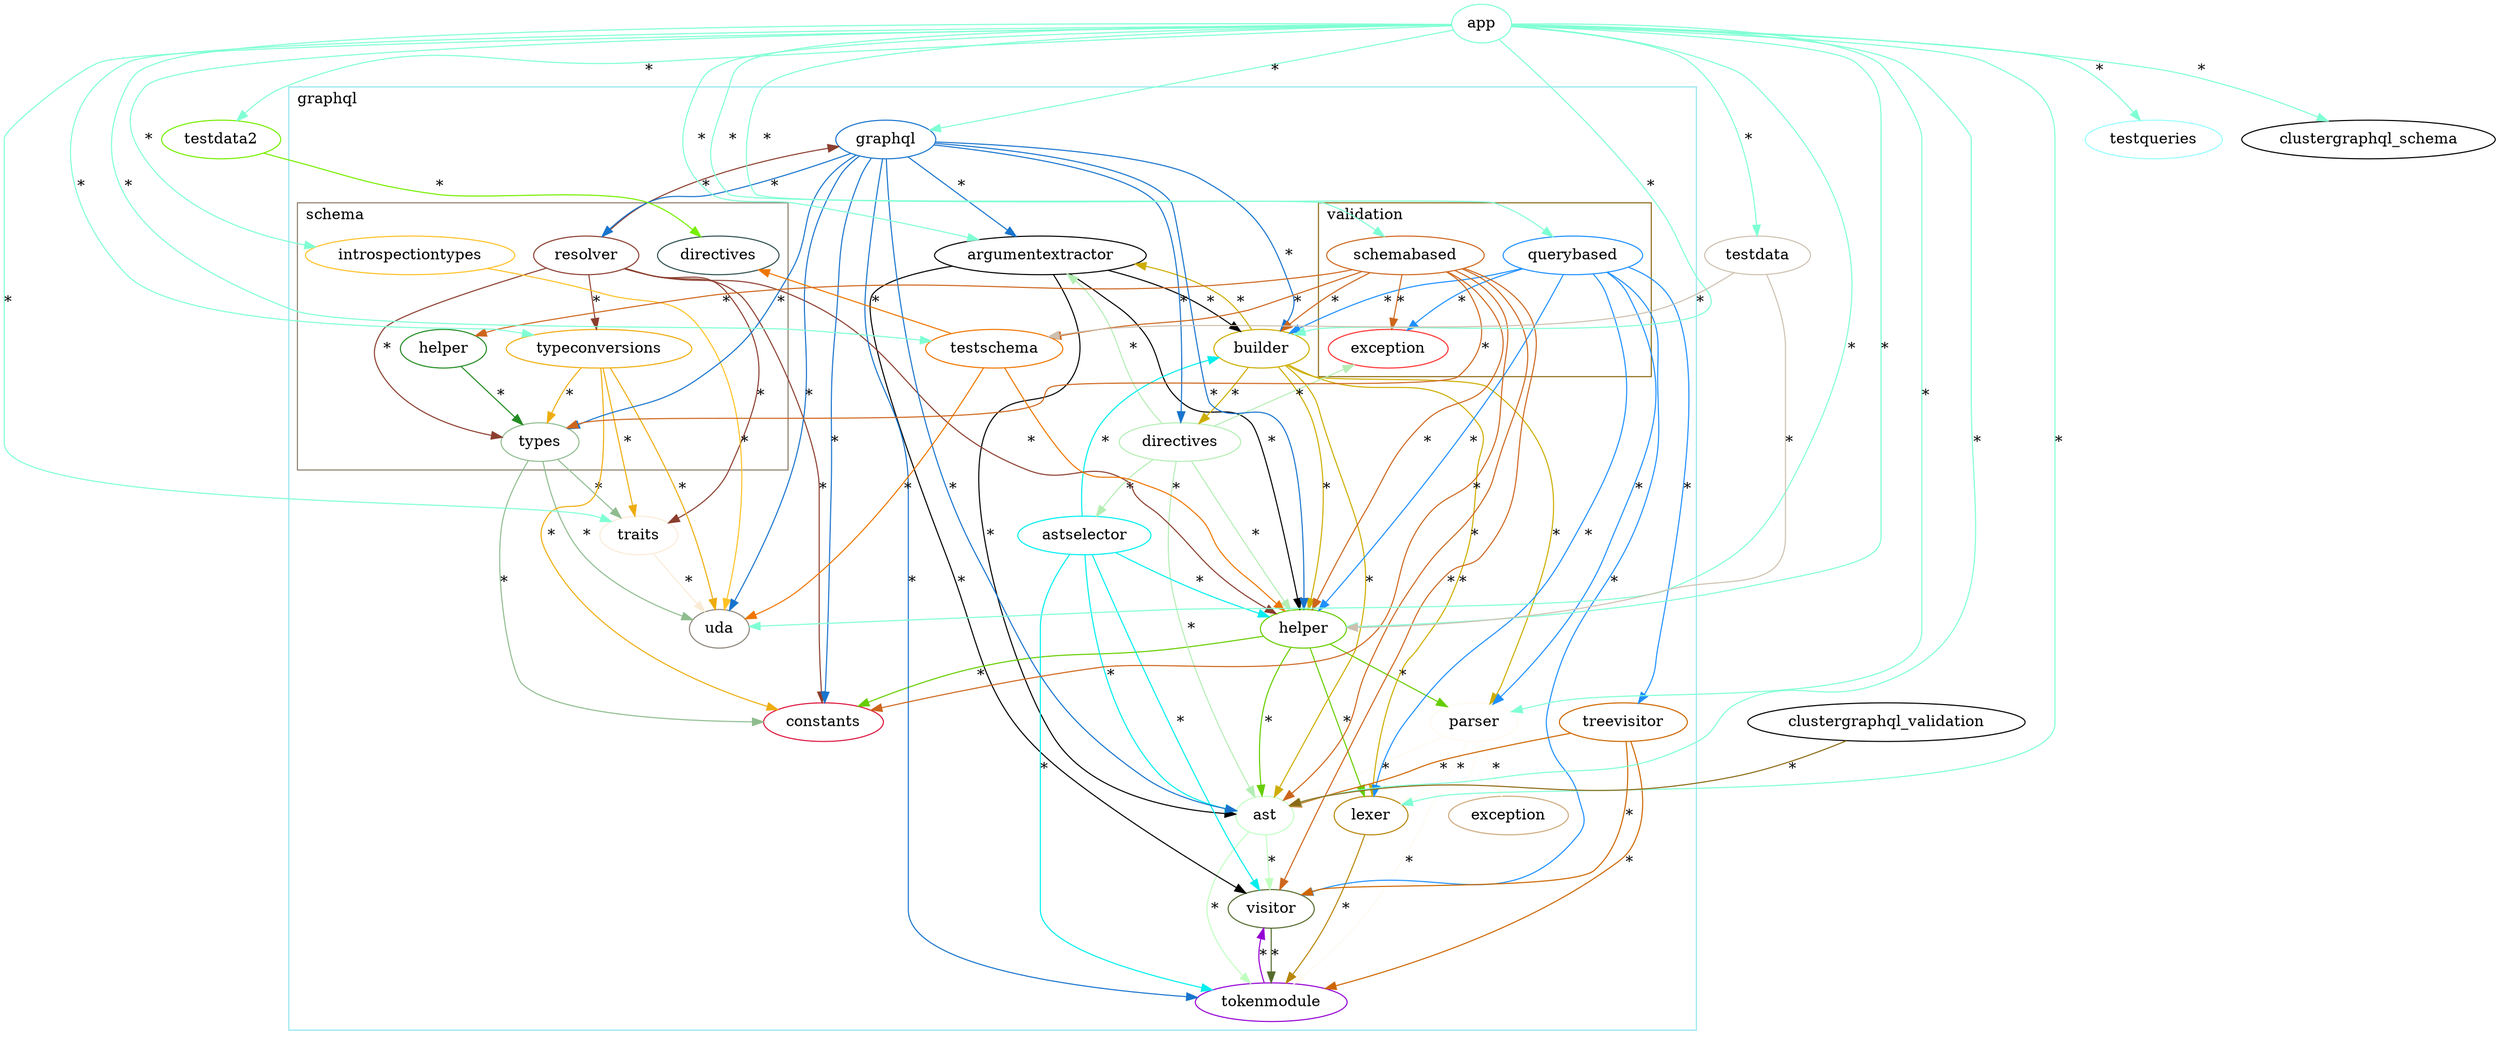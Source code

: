 digraph Deps {
	subgraph clustergraphql {
		rankdir="LR";
		label="graphql";
		labeljust=l;
		color="cadetblue2";
		graphql_visitor [label="visitor",color="darkolivegreen"];
		graphql_tokenmodule [label="tokenmodule",color="darkviolet"];
		graphql_ast [label="ast",color="darkseagreen1"];
		graphql_parser [label="parser",color="floralwhite"];
		graphql_lexer [label="lexer",color="darkgoldenrod"];
		graphql_argumentextractor [label="argumentextractor",color="black"];
		graphql_helper [label="helper",color="chartreuse3"];
		graphql_builder [label="builder",color="gold3"];
		graphql_directives [label="directives",color="darkseagreen2"];
		graphql_astselector [label="astselector",color="cyan2"];
		subgraph clustergraphql_schema {
			rankdir="TB";
			label="schema";
			labeljust=l;
			color="bisque4";
			graphql_schema_types [label="types",color="darkseagreen"];
			graphql_schema_helper [label="helper",color="forestgreen"];
			graphql_schema_resolver [label="resolver",color="coral4"];
			graphql_schema_typeconversions [label="typeconversions",color="darkgoldenrod2"];
			graphql_schema_introspectiontypes [label="introspectiontypes",color="goldenrod1"];
			graphql_schema_directives [label="directives",color="darkslategrey"];
		}
		graphql_traits [label="traits",color="antiquewhite"];
		graphql_graphql [label="graphql",color="dodgerblue3"];
		graphql_testschema [label="testschema",color="darkorange2"];
		subgraph clustergraphql_validation {
			rankdir="TB";
			label="validation";
			labeljust=l;
			color="goldenrod4";
			graphql_validation_querybased [label="querybased",color="dodgerblue"];
			graphql_validation_schemabased [label="schemabased",color="chocolate3"];
			graphql_validation_exception [label="exception",color="firebrick1"];
		}
		graphql_treevisitor [label="treevisitor",color="darkorange3"];
		graphql_exception [label="exception",color="burlywood3"];
		graphql_constants [label="constants",color="crimson"];
		graphql_uda [label="uda",color="antiquewhite4"];
	}
	app [label="app",color="aquamarine1"];
	testdata [label="testdata",color="antiquewhite3"];
	testdata2 [label="testdata2",color="chartreuse2"];
	testqueries [label="testqueries",color="darkslategray1"];


	graphql_visitor -> graphql_tokenmodule[color="darkolivegreen", label="*", labeltooltip="package"]
	graphql_tokenmodule -> graphql_visitor[color="darkviolet", label="*", labeltooltip="package"]
	graphql_ast -> graphql_tokenmodule[color="darkseagreen1", label="*", labeltooltip="package"]
	graphql_ast -> graphql_visitor[color="darkseagreen1", label="*", labeltooltip="package"]
	graphql_parser -> graphql_ast[color="floralwhite", label="*", labeltooltip="package"]
	graphql_parser -> graphql_tokenmodule[color="floralwhite", label="*", labeltooltip="package"]
	graphql_parser -> graphql_lexer[color="floralwhite", label="*", labeltooltip="package"]
	graphql_parser -> graphql_exception[color="floralwhite", label="*", labeltooltip="package"]
	graphql_lexer -> graphql_tokenmodule[color="darkgoldenrod", label="*", labeltooltip="package"]
	graphql_argumentextractor -> graphql_visitor[color="black", label="*", labeltooltip="package"]
	graphql_argumentextractor -> graphql_ast[color="black", label="*", labeltooltip="package"]
	graphql_argumentextractor -> graphql_builder[color="black", label="*", labeltooltip="FieldRangeItem"]
	graphql_argumentextractor -> graphql_helper[color="black", label="*", labeltooltip="lexAndParse"]
	graphql_helper -> graphql_ast[color="chartreuse3", label="*", labeltooltip="package"]
	graphql_helper -> graphql_constants[color="chartreuse3", label="*", labeltooltip="package"]
	graphql_helper -> graphql_lexer[color="chartreuse3", label="*", labeltooltip="package"]
	graphql_helper -> graphql_parser[color="chartreuse3", label="*", labeltooltip="package"]
	graphql_builder -> graphql_argumentextractor[color="gold3", label="*", labeltooltip="package"]
	graphql_builder -> graphql_helper[color="gold3", label="*", labeltooltip="package"]
	graphql_builder -> graphql_ast[color="gold3", label="*", labeltooltip="package"]
	graphql_builder -> graphql_parser[color="gold3", label="*", labeltooltip="package"]
	graphql_builder -> graphql_lexer[color="gold3", label="*", labeltooltip="package"]
	graphql_builder -> graphql_directives[color="gold3", label="*", labeltooltip="package"]
	graphql_directives -> graphql_ast[color="darkseagreen2", label="*", labeltooltip="package"]
	graphql_directives -> graphql_helper[color="darkseagreen2", label="*", labeltooltip="package"]
	graphql_directives -> graphql_astselector[color="darkseagreen2", label="*", labeltooltip="package"]
	graphql_directives -> graphql_validation_exception[color="darkseagreen2", label="*", labeltooltip="package"]
	graphql_directives -> graphql_argumentextractor[color="darkseagreen2", label="*", labeltooltip="package"]
	graphql_astselector -> graphql_tokenmodule[color="cyan2", label="*", labeltooltip="package"]
	graphql_astselector -> graphql_ast[color="cyan2", label="*", labeltooltip="package"]
	graphql_astselector -> graphql_visitor[color="cyan2", label="*", labeltooltip="ConstVisitor"]
	graphql_astselector -> graphql_helper[color="cyan2", label="*", labeltooltip="lexAndParse"]
	graphql_astselector -> graphql_builder[color="cyan2", label="*", labeltooltip="findFragment"]
	graphql_schema_types -> graphql_traits[color="darkseagreen", label="*", labeltooltip="package"]
	graphql_schema_types -> graphql_constants[color="darkseagreen", label="*", labeltooltip="package"]
	graphql_schema_types -> graphql_uda[color="darkseagreen", label="*", labeltooltip="package"]
	graphql_schema_helper -> graphql_schema_types[color="forestgreen", label="*", labeltooltip="package"]
	graphql_schema_resolver -> graphql_schema_types[color="coral4", label="*", labeltooltip="package"]
	graphql_schema_resolver -> graphql_schema_typeconversions[color="coral4", label="*", labeltooltip="package"]
	graphql_schema_resolver -> graphql_helper[color="coral4", label="*", labeltooltip="package"]
	graphql_schema_resolver -> graphql_traits[color="coral4", label="*", labeltooltip="package"]
	graphql_schema_resolver -> graphql_constants[color="coral4", label="*", labeltooltip="package"]
	graphql_schema_resolver -> graphql_graphql[color="coral4", label="*", labeltooltip="package"]
	graphql_schema_typeconversions -> graphql_schema_types[color="darkgoldenrod2", label="*", labeltooltip="package"]
	graphql_schema_typeconversions -> graphql_traits[color="darkgoldenrod2", label="*", labeltooltip="package"]
	graphql_schema_typeconversions -> graphql_uda[color="darkgoldenrod2", label="*", labeltooltip="package"]
	graphql_schema_typeconversions -> graphql_constants[color="darkgoldenrod2", label="*", labeltooltip="package"]
	graphql_schema_introspectiontypes -> graphql_uda[color="goldenrod1", label="*", labeltooltip="package"]
	graphql_traits -> graphql_uda[color="antiquewhite", label="*", labeltooltip="package"]
	graphql_graphql -> graphql_argumentextractor[color="dodgerblue3", label="*", labeltooltip="package"]
	graphql_graphql -> graphql_ast[color="dodgerblue3", label="*", labeltooltip="package"]
	graphql_graphql -> graphql_builder[color="dodgerblue3", label="*", labeltooltip="package"]
	graphql_graphql -> graphql_constants[color="dodgerblue3", label="*", labeltooltip="package"]
	graphql_graphql -> graphql_directives[color="dodgerblue3", label="*", labeltooltip="package"]
	graphql_graphql -> graphql_helper[color="dodgerblue3", label="*", labeltooltip="package"]
	graphql_graphql -> graphql_schema_resolver[color="dodgerblue3", label="*", labeltooltip="package"]
	graphql_graphql -> graphql_schema_types[color="dodgerblue3", label="*", labeltooltip="package"]
	graphql_graphql -> graphql_tokenmodule[color="dodgerblue3", label="*", labeltooltip="package"]
	graphql_graphql -> graphql_uda[color="dodgerblue3", label="*", labeltooltip="package"]
	graphql_testschema -> graphql_schema_directives[color="darkorange2", label="*", labeltooltip="package"]
	graphql_testschema -> graphql_helper[color="darkorange2", label="*", labeltooltip="package"]
	graphql_testschema -> graphql_uda[color="darkorange2", label="*", labeltooltip="package"]
	clustergraphql_validation -> graphql_ast[ltail=clustergraphql_validation , color="goldenrod4", label="*", labeltooltip="package"]
	graphql_validation_querybased -> graphql_builder[color="dodgerblue", label="*", labeltooltip="package"]
	graphql_validation_querybased -> graphql_helper[color="dodgerblue", label="*", labeltooltip="lexAndParse"]
	graphql_validation_querybased -> graphql_visitor[color="dodgerblue", label="*", labeltooltip="package"]
	graphql_validation_querybased -> graphql_validation_exception[color="dodgerblue", label="*", labeltooltip="package"]
	graphql_validation_querybased -> graphql_lexer[color="dodgerblue", label="*", labeltooltip="package"]
	graphql_validation_querybased -> graphql_parser[color="dodgerblue", label="*", labeltooltip="package"]
	graphql_validation_querybased -> graphql_treevisitor[color="dodgerblue", label="*", labeltooltip="package"]
	graphql_validation_schemabased -> graphql_ast[color="chocolate3", label="*", labeltooltip="package"]
	graphql_validation_schemabased -> graphql_builder[color="chocolate3", label="*", labeltooltip="package"]
	graphql_validation_schemabased -> graphql_constants[color="chocolate3", label="*", labeltooltip="package"]
	graphql_validation_schemabased -> graphql_visitor[color="chocolate3", label="*", labeltooltip="package"]
	graphql_validation_schemabased -> graphql_schema_types[color="chocolate3", label="*", labeltooltip="package"]
	graphql_validation_schemabased -> graphql_schema_helper[color="chocolate3", label="*", labeltooltip="package"]
	graphql_validation_schemabased -> graphql_validation_exception[color="chocolate3", label="*", labeltooltip="package"]
	graphql_validation_schemabased -> graphql_helper[color="chocolate3", label="*", labeltooltip="lexAndParse"]
	graphql_validation_schemabased -> graphql_testschema[color="chocolate3", label="*", labeltooltip="package"]
	graphql_treevisitor -> graphql_ast[color="darkorange3", label="*", labeltooltip="package"]
	graphql_treevisitor -> graphql_visitor[color="darkorange3", label="*", labeltooltip="package"]
	graphql_treevisitor -> graphql_tokenmodule[color="darkorange3", label="*", labeltooltip="package"]
	app -> graphql_parser[color="aquamarine1", label="*", labeltooltip="package"]
	app -> graphql_builder[color="aquamarine1", label="*", labeltooltip="package"]
	app -> graphql_lexer[color="aquamarine1", label="*", labeltooltip="package"]
	app -> graphql_ast[color="aquamarine1", label="*", labeltooltip="package"]
	app -> graphql_helper[color="aquamarine1", label="*", labeltooltip="package"]
	app -> clustergraphql_schema[ lhead=clustergraphql_schema, color="aquamarine1", label="*", labeltooltip="package"]
	app -> graphql_traits[color="aquamarine1", label="*", labeltooltip="package"]
	app -> graphql_argumentextractor[color="aquamarine1", label="*", labeltooltip="package"]
	app -> graphql_graphql[color="aquamarine1", label="*", labeltooltip="package"]
	app -> graphql_testschema[color="aquamarine1", label="*", labeltooltip="package"]
	app -> testdata[color="aquamarine1", label="*", labeltooltip="package"]
	app -> testdata2[color="aquamarine1", label="*", labeltooltip="package"]
	app -> graphql_schema_introspectiontypes[color="aquamarine1", label="*", labeltooltip="package"]
	app -> graphql_uda[color="aquamarine1", label="*", labeltooltip="package"]
	app -> testqueries[color="aquamarine1", label="*", labeltooltip="package"]
	app -> graphql_validation_querybased[color="aquamarine1", label="*", labeltooltip="package"]
	app -> graphql_validation_schemabased[color="aquamarine1", label="*", labeltooltip="package"]
	app -> graphql_schema_typeconversions[color="aquamarine1", label="*", labeltooltip="package"]
	testdata -> graphql_testschema[color="antiquewhite3", label="*", labeltooltip="package"]
	testdata -> graphql_helper[color="antiquewhite3", label="*", labeltooltip="returnTemplate"]
	testdata2 -> graphql_schema_directives[color="chartreuse2", label="*", labeltooltip="package"]
}
